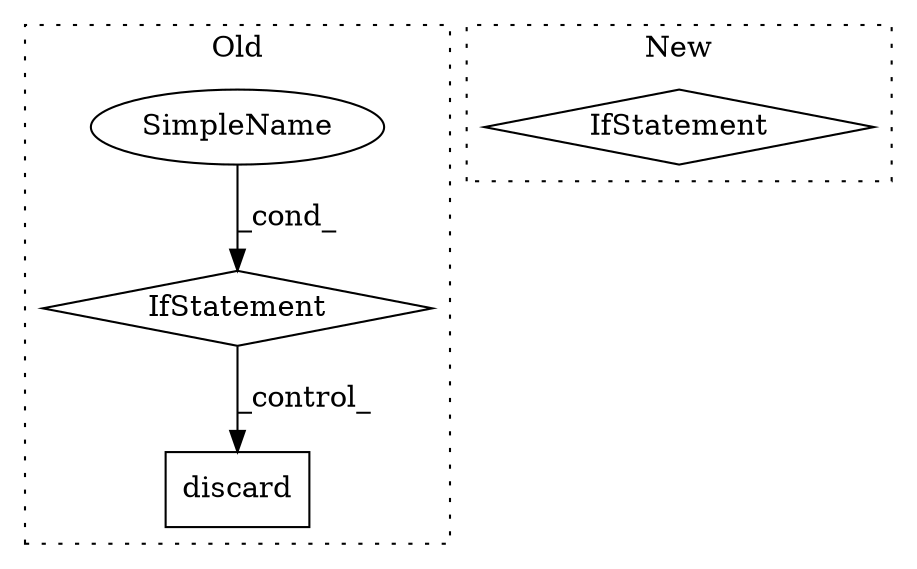 digraph G {
subgraph cluster0 {
1 [label="discard" a="32" s="34806,34857" l="19,2" shape="box"];
3 [label="IfStatement" a="25" s="34716,34766" l="4,2" shape="diamond"];
4 [label="SimpleName" a="42" s="" l="" shape="ellipse"];
label = "Old";
style="dotted";
}
subgraph cluster1 {
2 [label="IfStatement" a="25" s="33941,33961" l="4,2" shape="diamond"];
label = "New";
style="dotted";
}
3 -> 1 [label="_control_"];
4 -> 3 [label="_cond_"];
}